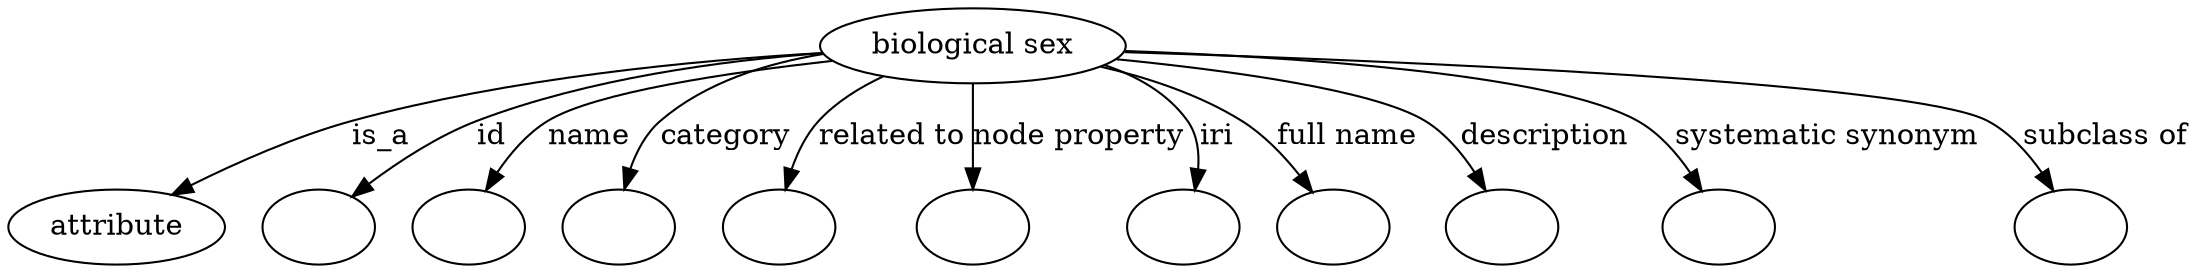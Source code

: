 digraph {
	graph [bb="0,0,884.4,122"];
	node [label="\N"];
	"biological sex"	 [height=0.5,
		label="biological sex",
		pos="414.57,104",
		width=1.652];
	attribute	 [height=0.5,
		pos="39.574,18",
		width=1.0993];
	"biological sex" -> attribute	 [label=is_a,
		lp="171.85,61",
		pos="e,66.622,31.556 356.36,99.978 304.2,95.387 226,86.045 160.02,68 130.85,60.02 99.32,46.752 75.841,35.889"];
	id	 [color=black,
		height=0.5,
		label="",
		pos="124.57,18",
		width=0.75];
	"biological sex" -> id	 [color=black,
		label=id,
		lp="224.02,61",
		pos="e,144.08,30.818 357.78,98.373 317.79,93.271 263.43,84.021 217.68,68 194.83,59.996 170.79,46.954 152.86,36.196",
		style=solid];
	name	 [color=black,
		height=0.5,
		label="",
		pos="196.57,18",
		width=0.75];
	"biological sex" -> name	 [color=black,
		label=name,
		lp="267.73,61",
		pos="e,210.1,33.896 357.68,98.616 325.38,93.826 284.99,84.83 252.26,68 239.31,61.343 227.03,50.935 217.31,41.334",
		style=solid];
	category	 [color=black,
		height=0.5,
		label="",
		pos="268.57,18",
		width=0.75];
	"biological sex" -> category	 [color=black,
		label=category,
		lp="322.67,61",
		pos="e,275.18,35.537 361.24,96.033 340,90.798 316.39,82.172 298.38,68 290.57,61.849 284.35,53.039 279.67,44.523",
		style=solid];
	"related to"	 [color=black,
		height=0.5,
		label="",
		pos="340.57,18",
		width=0.75];
	"biological sex" -> "related to"	 [color=black,
		label="related to",
		lp="384.81,61",
		pos="e,343.85,36.08 382.63,88.746 373.71,83.238 364.67,76.292 358.1,68 353.02,61.584 349.35,53.586 346.73,45.882",
		style=solid];
	"node property"	 [color=black,
		height=0.5,
		label="",
		pos="413.57,18",
		width=0.75];
	"biological sex" -> "node property"	 [color=black,
		label="node property",
		lp="453.64,61",
		pos="e,413.79,36.212 414.36,85.762 414.23,74.36 414.06,59.434 413.9,46.494",
		style=solid];
	iri	 [color=black,
		height=0.5,
		label="",
		pos="485.57,18",
		width=0.75];
	"biological sex" -> iri	 [color=black,
		label=iri,
		lp="503.79,61",
		pos="e,493.97,35.429 461.48,92.789 474.03,87.419 486.15,79.535 493.57,68 497.87,61.317 498.14,53.12 496.68,45.311",
		style=solid];
	"full name"	 [color=black,
		height=0.5,
		label="",
		pos="557.57,18",
		width=0.75];
	"biological sex" -> "full name"	 [color=black,
		label="full name",
		lp="556.2,61",
		pos="e,546.19,34.815 460.72,92.501 478.21,86.828 497.71,78.826 513.57,68 523.52,61.212 532.65,51.674 539.99,42.746",
		style=solid];
	description	 [color=black,
		height=0.5,
		label="",
		pos="629.57,18",
		width=0.75];
	"biological sex" -> description	 [color=black,
		label=description,
		lp="634.68,61",
		pos="e,619.26,34.956 468.91,96.513 511.58,89.926 566.94,79.596 586.57,68 596.99,61.849 606.13,52.258 613.28,43.115",
		style=solid];
	"systematic synonym"	 [color=black,
		height=0.5,
		label="",
		pos="713.57,18",
		width=0.75];
	"biological sex" -> "systematic synonym"	 [color=black,
		label="systematic synonym",
		lp="744.54,61",
		pos="e,703.43,34.761 473.11,100.44 537.62,95.703 636.62,85.777 669.57,68 680.48,62.116 689.97,52.393 697.31,43.079",
		style=solid];
	"subclass of"	 [color=black,
		height=0.5,
		label="",
		pos="850.57,18",
		width=0.75];
	"biological sex" -> "subclass of"	 [color=black,
		label="subclass of",
		lp="853.49,61",
		pos="e,840.23,34.98 473.37,100.95 575.27,95.316 776.63,82.517 805.57,68 816.88,62.331 826.67,52.512 834.21,43.068",
		style=solid];
}
